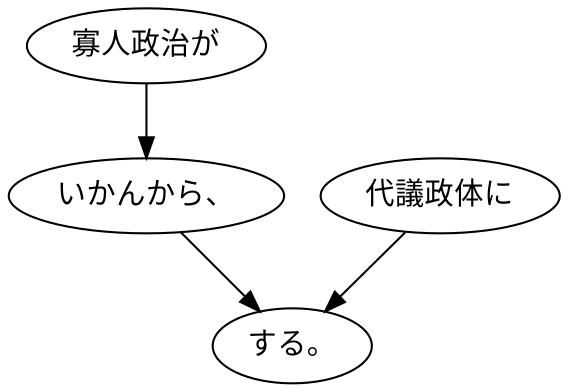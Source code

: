 digraph graph5516 {
	node0 [label="寡人政治が"];
	node1 [label="いかんから、"];
	node2 [label="代議政体に"];
	node3 [label="する。"];
	node0 -> node1;
	node1 -> node3;
	node2 -> node3;
}
